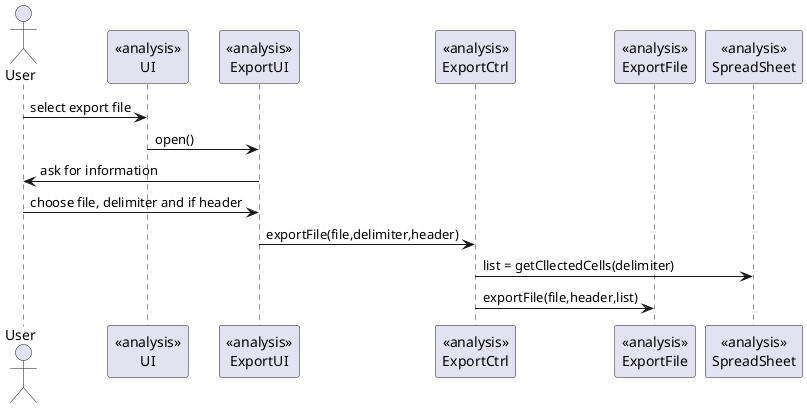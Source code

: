 @startuml doc-files/ipc04_01_Analysis_02.png

actor User 
participant "<<analysis>>\nUI" as UI
participant "<<analysis>>\nExportUI" as exUI
participant "<<analysis>>\nExportCtrl" as ctrl
participant "<<analysis>>\nExportFile" as file
participant "<<analysis>>\nSpreadSheet" as spread
User -> UI : select export file
UI -> exUI : open()
exUI -> User : ask for information
User -> exUI : choose file, delimiter and if header
exUI -> ctrl : exportFile(file,delimiter,header)
ctrl -> spread : list = getCllectedCells(delimiter)
ctrl -> file : exportFile(file,header,list)
@enduml
